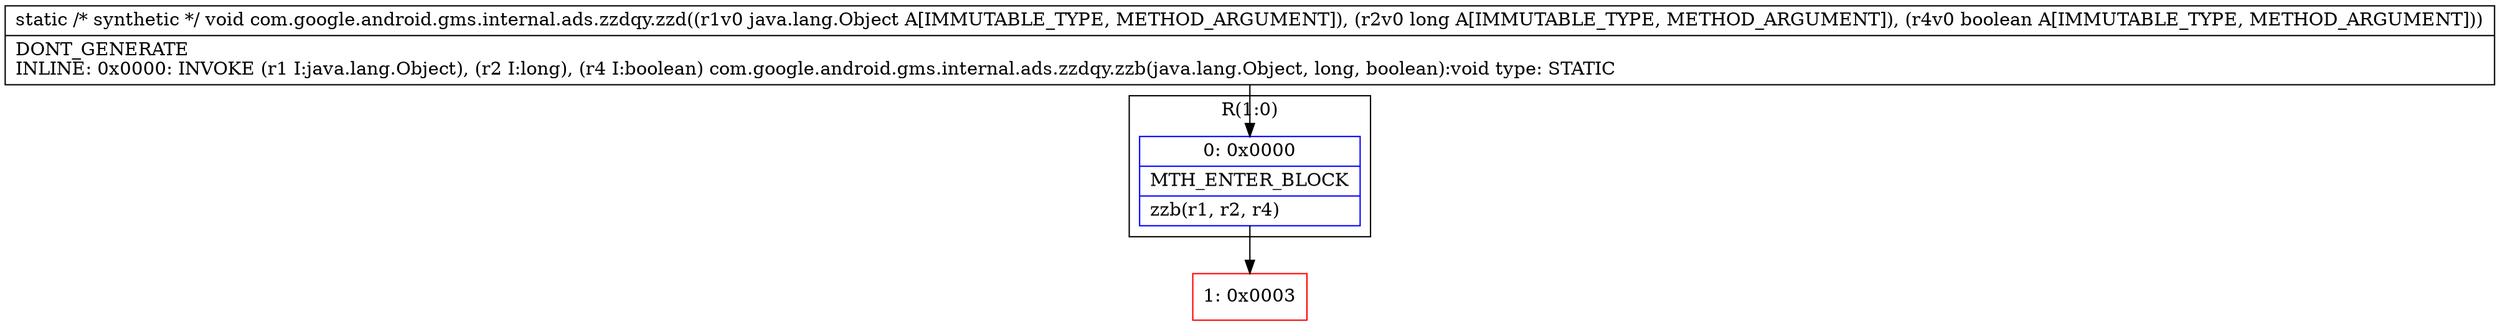 digraph "CFG forcom.google.android.gms.internal.ads.zzdqy.zzd(Ljava\/lang\/Object;JZ)V" {
subgraph cluster_Region_98387064 {
label = "R(1:0)";
node [shape=record,color=blue];
Node_0 [shape=record,label="{0\:\ 0x0000|MTH_ENTER_BLOCK\l|zzb(r1, r2, r4)\l}"];
}
Node_1 [shape=record,color=red,label="{1\:\ 0x0003}"];
MethodNode[shape=record,label="{static \/* synthetic *\/ void com.google.android.gms.internal.ads.zzdqy.zzd((r1v0 java.lang.Object A[IMMUTABLE_TYPE, METHOD_ARGUMENT]), (r2v0 long A[IMMUTABLE_TYPE, METHOD_ARGUMENT]), (r4v0 boolean A[IMMUTABLE_TYPE, METHOD_ARGUMENT]))  | DONT_GENERATE\lINLINE: 0x0000: INVOKE  (r1 I:java.lang.Object), (r2 I:long), (r4 I:boolean) com.google.android.gms.internal.ads.zzdqy.zzb(java.lang.Object, long, boolean):void type: STATIC\l}"];
MethodNode -> Node_0;
Node_0 -> Node_1;
}

